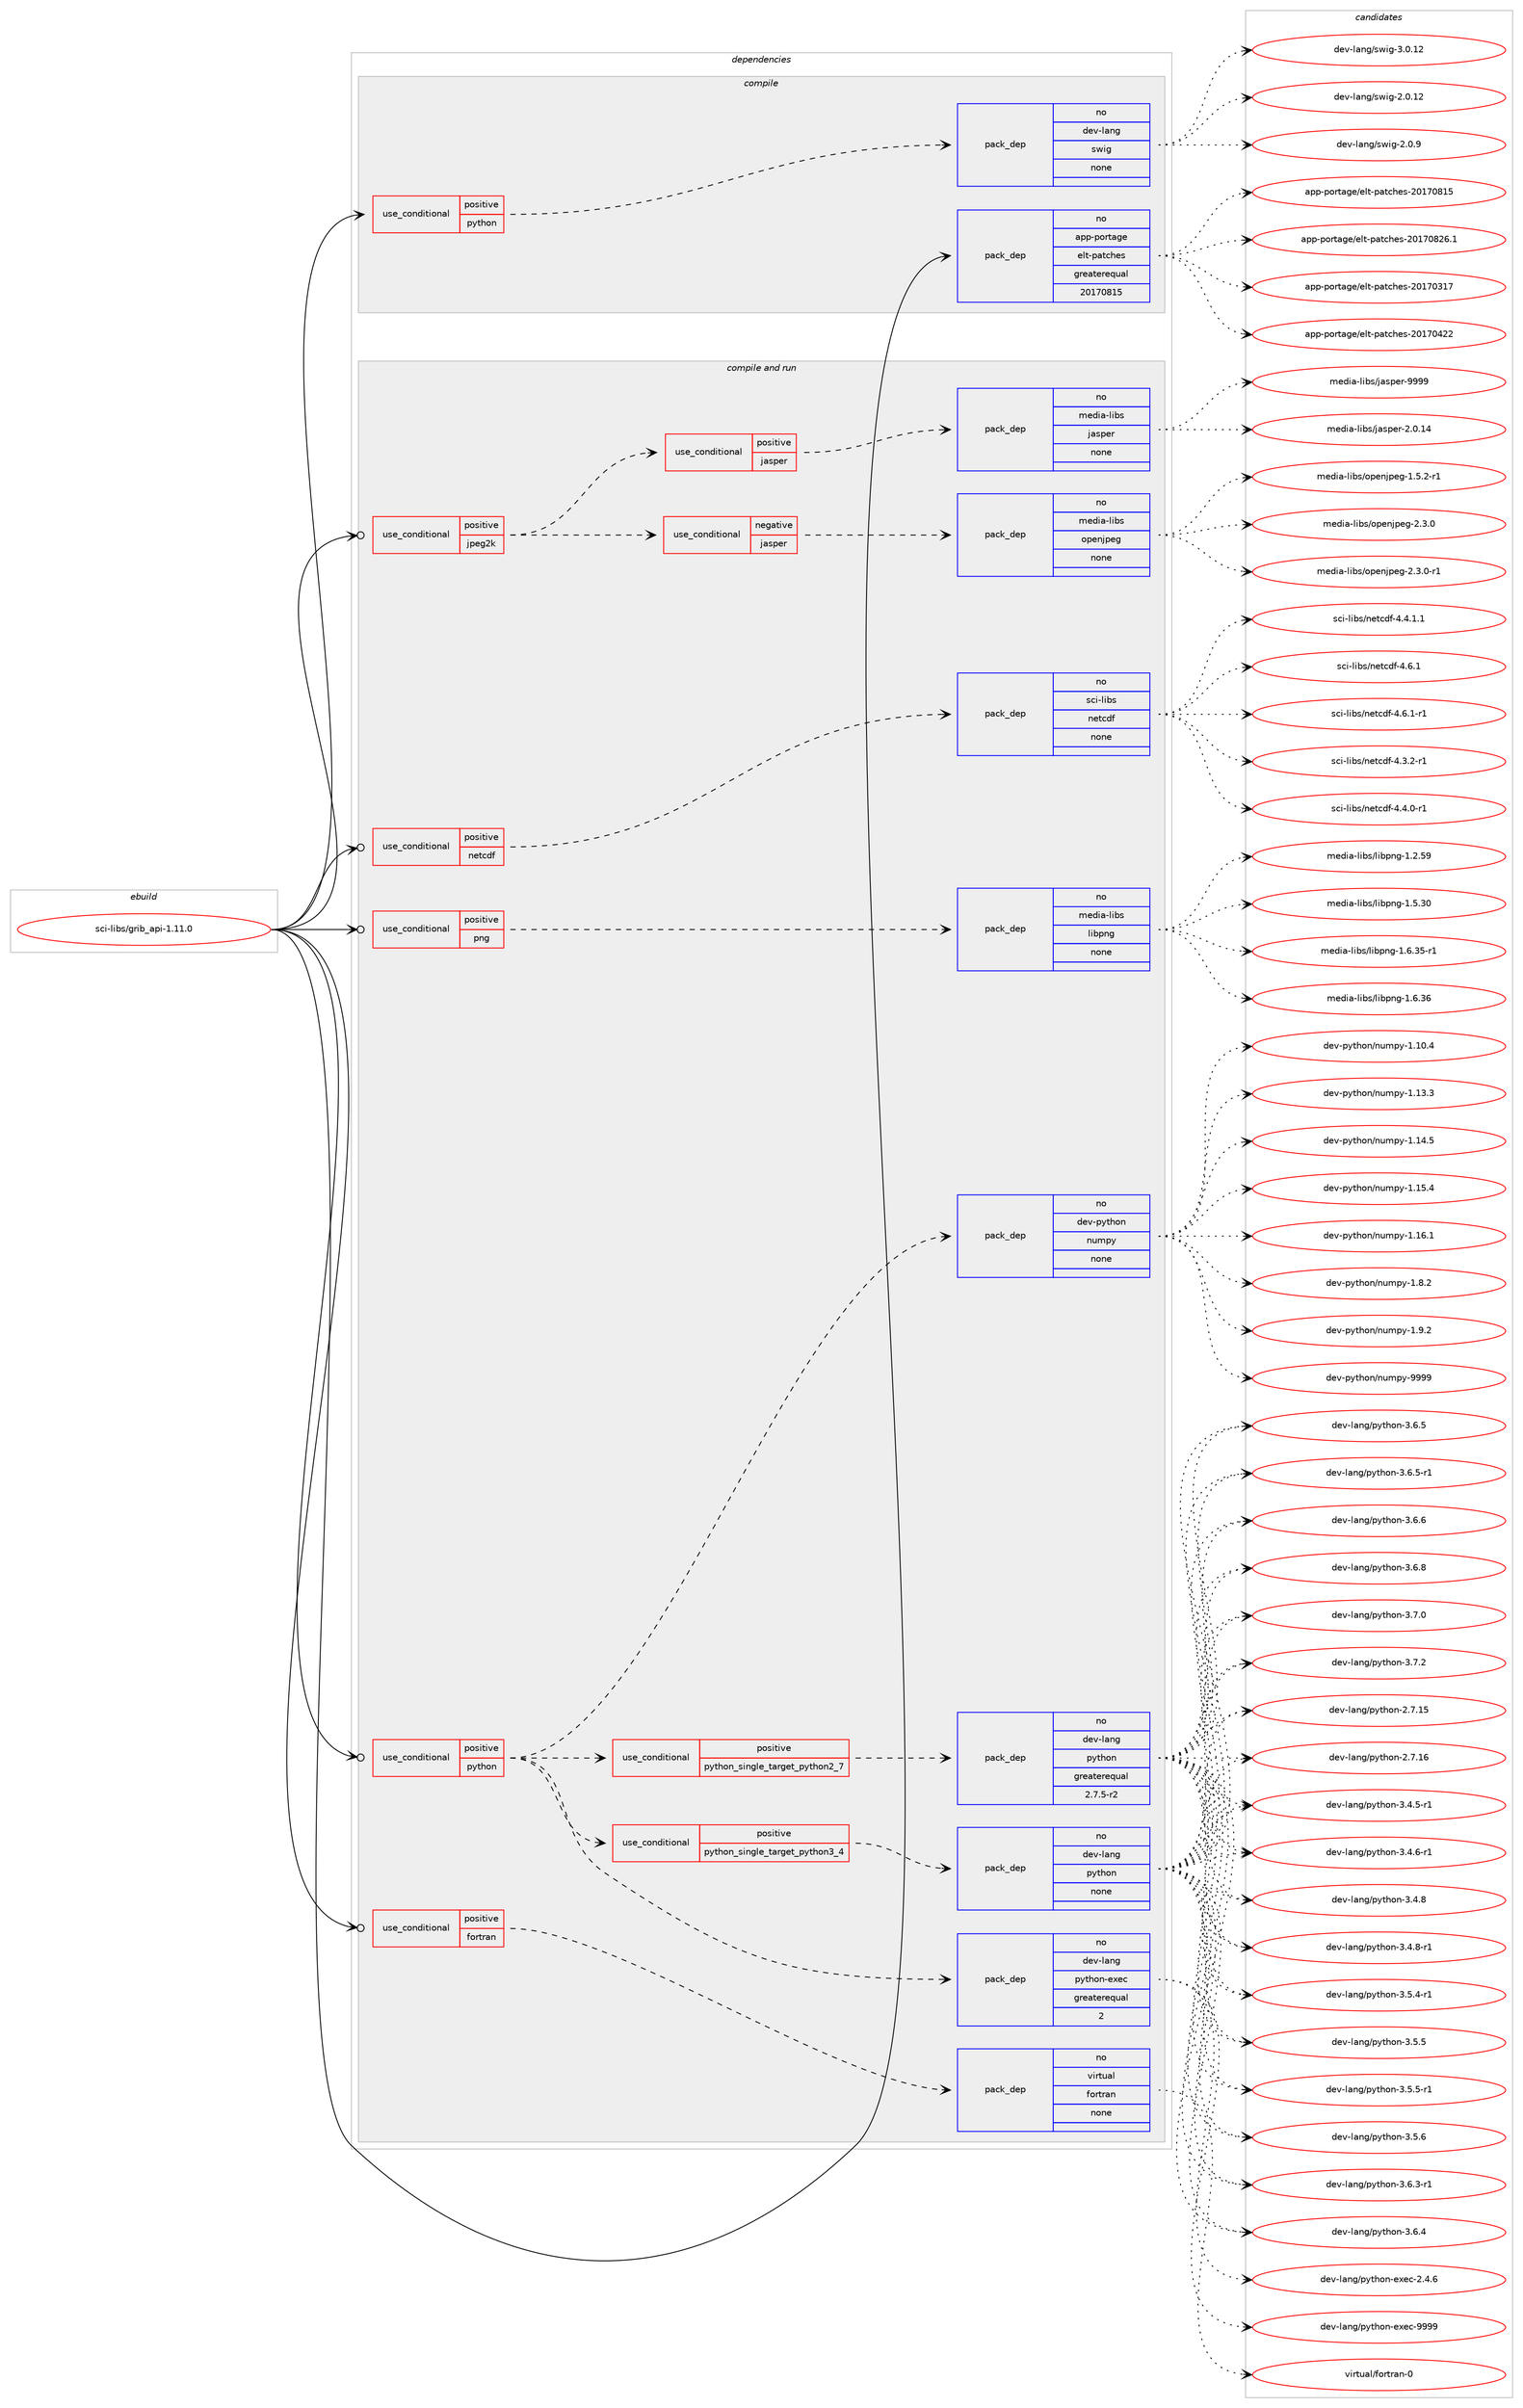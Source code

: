 digraph prolog {

# *************
# Graph options
# *************

newrank=true;
concentrate=true;
compound=true;
graph [rankdir=LR,fontname=Helvetica,fontsize=10,ranksep=1.5];#, ranksep=2.5, nodesep=0.2];
edge  [arrowhead=vee];
node  [fontname=Helvetica,fontsize=10];

# **********
# The ebuild
# **********

subgraph cluster_leftcol {
color=gray;
rank=same;
label=<<i>ebuild</i>>;
id [label="sci-libs/grib_api-1.11.0", color=red, width=4, href="../sci-libs/grib_api-1.11.0.svg"];
}

# ****************
# The dependencies
# ****************

subgraph cluster_midcol {
color=gray;
label=<<i>dependencies</i>>;
subgraph cluster_compile {
fillcolor="#eeeeee";
style=filled;
label=<<i>compile</i>>;
subgraph cond453357 {
dependency1693367 [label=<<TABLE BORDER="0" CELLBORDER="1" CELLSPACING="0" CELLPADDING="4"><TR><TD ROWSPAN="3" CELLPADDING="10">use_conditional</TD></TR><TR><TD>positive</TD></TR><TR><TD>python</TD></TR></TABLE>>, shape=none, color=red];
subgraph pack1212268 {
dependency1693368 [label=<<TABLE BORDER="0" CELLBORDER="1" CELLSPACING="0" CELLPADDING="4" WIDTH="220"><TR><TD ROWSPAN="6" CELLPADDING="30">pack_dep</TD></TR><TR><TD WIDTH="110">no</TD></TR><TR><TD>dev-lang</TD></TR><TR><TD>swig</TD></TR><TR><TD>none</TD></TR><TR><TD></TD></TR></TABLE>>, shape=none, color=blue];
}
dependency1693367:e -> dependency1693368:w [weight=20,style="dashed",arrowhead="vee"];
}
id:e -> dependency1693367:w [weight=20,style="solid",arrowhead="vee"];
subgraph pack1212269 {
dependency1693369 [label=<<TABLE BORDER="0" CELLBORDER="1" CELLSPACING="0" CELLPADDING="4" WIDTH="220"><TR><TD ROWSPAN="6" CELLPADDING="30">pack_dep</TD></TR><TR><TD WIDTH="110">no</TD></TR><TR><TD>app-portage</TD></TR><TR><TD>elt-patches</TD></TR><TR><TD>greaterequal</TD></TR><TR><TD>20170815</TD></TR></TABLE>>, shape=none, color=blue];
}
id:e -> dependency1693369:w [weight=20,style="solid",arrowhead="vee"];
}
subgraph cluster_compileandrun {
fillcolor="#eeeeee";
style=filled;
label=<<i>compile and run</i>>;
subgraph cond453358 {
dependency1693370 [label=<<TABLE BORDER="0" CELLBORDER="1" CELLSPACING="0" CELLPADDING="4"><TR><TD ROWSPAN="3" CELLPADDING="10">use_conditional</TD></TR><TR><TD>positive</TD></TR><TR><TD>fortran</TD></TR></TABLE>>, shape=none, color=red];
subgraph pack1212270 {
dependency1693371 [label=<<TABLE BORDER="0" CELLBORDER="1" CELLSPACING="0" CELLPADDING="4" WIDTH="220"><TR><TD ROWSPAN="6" CELLPADDING="30">pack_dep</TD></TR><TR><TD WIDTH="110">no</TD></TR><TR><TD>virtual</TD></TR><TR><TD>fortran</TD></TR><TR><TD>none</TD></TR><TR><TD></TD></TR></TABLE>>, shape=none, color=blue];
}
dependency1693370:e -> dependency1693371:w [weight=20,style="dashed",arrowhead="vee"];
}
id:e -> dependency1693370:w [weight=20,style="solid",arrowhead="odotvee"];
subgraph cond453359 {
dependency1693372 [label=<<TABLE BORDER="0" CELLBORDER="1" CELLSPACING="0" CELLPADDING="4"><TR><TD ROWSPAN="3" CELLPADDING="10">use_conditional</TD></TR><TR><TD>positive</TD></TR><TR><TD>jpeg2k</TD></TR></TABLE>>, shape=none, color=red];
subgraph cond453360 {
dependency1693373 [label=<<TABLE BORDER="0" CELLBORDER="1" CELLSPACING="0" CELLPADDING="4"><TR><TD ROWSPAN="3" CELLPADDING="10">use_conditional</TD></TR><TR><TD>positive</TD></TR><TR><TD>jasper</TD></TR></TABLE>>, shape=none, color=red];
subgraph pack1212271 {
dependency1693374 [label=<<TABLE BORDER="0" CELLBORDER="1" CELLSPACING="0" CELLPADDING="4" WIDTH="220"><TR><TD ROWSPAN="6" CELLPADDING="30">pack_dep</TD></TR><TR><TD WIDTH="110">no</TD></TR><TR><TD>media-libs</TD></TR><TR><TD>jasper</TD></TR><TR><TD>none</TD></TR><TR><TD></TD></TR></TABLE>>, shape=none, color=blue];
}
dependency1693373:e -> dependency1693374:w [weight=20,style="dashed",arrowhead="vee"];
}
dependency1693372:e -> dependency1693373:w [weight=20,style="dashed",arrowhead="vee"];
subgraph cond453361 {
dependency1693375 [label=<<TABLE BORDER="0" CELLBORDER="1" CELLSPACING="0" CELLPADDING="4"><TR><TD ROWSPAN="3" CELLPADDING="10">use_conditional</TD></TR><TR><TD>negative</TD></TR><TR><TD>jasper</TD></TR></TABLE>>, shape=none, color=red];
subgraph pack1212272 {
dependency1693376 [label=<<TABLE BORDER="0" CELLBORDER="1" CELLSPACING="0" CELLPADDING="4" WIDTH="220"><TR><TD ROWSPAN="6" CELLPADDING="30">pack_dep</TD></TR><TR><TD WIDTH="110">no</TD></TR><TR><TD>media-libs</TD></TR><TR><TD>openjpeg</TD></TR><TR><TD>none</TD></TR><TR><TD></TD></TR></TABLE>>, shape=none, color=blue];
}
dependency1693375:e -> dependency1693376:w [weight=20,style="dashed",arrowhead="vee"];
}
dependency1693372:e -> dependency1693375:w [weight=20,style="dashed",arrowhead="vee"];
}
id:e -> dependency1693372:w [weight=20,style="solid",arrowhead="odotvee"];
subgraph cond453362 {
dependency1693377 [label=<<TABLE BORDER="0" CELLBORDER="1" CELLSPACING="0" CELLPADDING="4"><TR><TD ROWSPAN="3" CELLPADDING="10">use_conditional</TD></TR><TR><TD>positive</TD></TR><TR><TD>netcdf</TD></TR></TABLE>>, shape=none, color=red];
subgraph pack1212273 {
dependency1693378 [label=<<TABLE BORDER="0" CELLBORDER="1" CELLSPACING="0" CELLPADDING="4" WIDTH="220"><TR><TD ROWSPAN="6" CELLPADDING="30">pack_dep</TD></TR><TR><TD WIDTH="110">no</TD></TR><TR><TD>sci-libs</TD></TR><TR><TD>netcdf</TD></TR><TR><TD>none</TD></TR><TR><TD></TD></TR></TABLE>>, shape=none, color=blue];
}
dependency1693377:e -> dependency1693378:w [weight=20,style="dashed",arrowhead="vee"];
}
id:e -> dependency1693377:w [weight=20,style="solid",arrowhead="odotvee"];
subgraph cond453363 {
dependency1693379 [label=<<TABLE BORDER="0" CELLBORDER="1" CELLSPACING="0" CELLPADDING="4"><TR><TD ROWSPAN="3" CELLPADDING="10">use_conditional</TD></TR><TR><TD>positive</TD></TR><TR><TD>png</TD></TR></TABLE>>, shape=none, color=red];
subgraph pack1212274 {
dependency1693380 [label=<<TABLE BORDER="0" CELLBORDER="1" CELLSPACING="0" CELLPADDING="4" WIDTH="220"><TR><TD ROWSPAN="6" CELLPADDING="30">pack_dep</TD></TR><TR><TD WIDTH="110">no</TD></TR><TR><TD>media-libs</TD></TR><TR><TD>libpng</TD></TR><TR><TD>none</TD></TR><TR><TD></TD></TR></TABLE>>, shape=none, color=blue];
}
dependency1693379:e -> dependency1693380:w [weight=20,style="dashed",arrowhead="vee"];
}
id:e -> dependency1693379:w [weight=20,style="solid",arrowhead="odotvee"];
subgraph cond453364 {
dependency1693381 [label=<<TABLE BORDER="0" CELLBORDER="1" CELLSPACING="0" CELLPADDING="4"><TR><TD ROWSPAN="3" CELLPADDING="10">use_conditional</TD></TR><TR><TD>positive</TD></TR><TR><TD>python</TD></TR></TABLE>>, shape=none, color=red];
subgraph cond453365 {
dependency1693382 [label=<<TABLE BORDER="0" CELLBORDER="1" CELLSPACING="0" CELLPADDING="4"><TR><TD ROWSPAN="3" CELLPADDING="10">use_conditional</TD></TR><TR><TD>positive</TD></TR><TR><TD>python_single_target_python2_7</TD></TR></TABLE>>, shape=none, color=red];
subgraph pack1212275 {
dependency1693383 [label=<<TABLE BORDER="0" CELLBORDER="1" CELLSPACING="0" CELLPADDING="4" WIDTH="220"><TR><TD ROWSPAN="6" CELLPADDING="30">pack_dep</TD></TR><TR><TD WIDTH="110">no</TD></TR><TR><TD>dev-lang</TD></TR><TR><TD>python</TD></TR><TR><TD>greaterequal</TD></TR><TR><TD>2.7.5-r2</TD></TR></TABLE>>, shape=none, color=blue];
}
dependency1693382:e -> dependency1693383:w [weight=20,style="dashed",arrowhead="vee"];
}
dependency1693381:e -> dependency1693382:w [weight=20,style="dashed",arrowhead="vee"];
subgraph cond453366 {
dependency1693384 [label=<<TABLE BORDER="0" CELLBORDER="1" CELLSPACING="0" CELLPADDING="4"><TR><TD ROWSPAN="3" CELLPADDING="10">use_conditional</TD></TR><TR><TD>positive</TD></TR><TR><TD>python_single_target_python3_4</TD></TR></TABLE>>, shape=none, color=red];
subgraph pack1212276 {
dependency1693385 [label=<<TABLE BORDER="0" CELLBORDER="1" CELLSPACING="0" CELLPADDING="4" WIDTH="220"><TR><TD ROWSPAN="6" CELLPADDING="30">pack_dep</TD></TR><TR><TD WIDTH="110">no</TD></TR><TR><TD>dev-lang</TD></TR><TR><TD>python</TD></TR><TR><TD>none</TD></TR><TR><TD></TD></TR></TABLE>>, shape=none, color=blue];
}
dependency1693384:e -> dependency1693385:w [weight=20,style="dashed",arrowhead="vee"];
}
dependency1693381:e -> dependency1693384:w [weight=20,style="dashed",arrowhead="vee"];
subgraph pack1212277 {
dependency1693386 [label=<<TABLE BORDER="0" CELLBORDER="1" CELLSPACING="0" CELLPADDING="4" WIDTH="220"><TR><TD ROWSPAN="6" CELLPADDING="30">pack_dep</TD></TR><TR><TD WIDTH="110">no</TD></TR><TR><TD>dev-lang</TD></TR><TR><TD>python-exec</TD></TR><TR><TD>greaterequal</TD></TR><TR><TD>2</TD></TR></TABLE>>, shape=none, color=blue];
}
dependency1693381:e -> dependency1693386:w [weight=20,style="dashed",arrowhead="vee"];
subgraph pack1212278 {
dependency1693387 [label=<<TABLE BORDER="0" CELLBORDER="1" CELLSPACING="0" CELLPADDING="4" WIDTH="220"><TR><TD ROWSPAN="6" CELLPADDING="30">pack_dep</TD></TR><TR><TD WIDTH="110">no</TD></TR><TR><TD>dev-python</TD></TR><TR><TD>numpy</TD></TR><TR><TD>none</TD></TR><TR><TD></TD></TR></TABLE>>, shape=none, color=blue];
}
dependency1693381:e -> dependency1693387:w [weight=20,style="dashed",arrowhead="vee"];
}
id:e -> dependency1693381:w [weight=20,style="solid",arrowhead="odotvee"];
}
subgraph cluster_run {
fillcolor="#eeeeee";
style=filled;
label=<<i>run</i>>;
}
}

# **************
# The candidates
# **************

subgraph cluster_choices {
rank=same;
color=gray;
label=<<i>candidates</i>>;

subgraph choice1212268 {
color=black;
nodesep=1;
choice10010111845108971101034711511910510345504648464950 [label="dev-lang/swig-2.0.12", color=red, width=4,href="../dev-lang/swig-2.0.12.svg"];
choice100101118451089711010347115119105103455046484657 [label="dev-lang/swig-2.0.9", color=red, width=4,href="../dev-lang/swig-2.0.9.svg"];
choice10010111845108971101034711511910510345514648464950 [label="dev-lang/swig-3.0.12", color=red, width=4,href="../dev-lang/swig-3.0.12.svg"];
dependency1693368:e -> choice10010111845108971101034711511910510345504648464950:w [style=dotted,weight="100"];
dependency1693368:e -> choice100101118451089711010347115119105103455046484657:w [style=dotted,weight="100"];
dependency1693368:e -> choice10010111845108971101034711511910510345514648464950:w [style=dotted,weight="100"];
}
subgraph choice1212269 {
color=black;
nodesep=1;
choice97112112451121111141169710310147101108116451129711699104101115455048495548514955 [label="app-portage/elt-patches-20170317", color=red, width=4,href="../app-portage/elt-patches-20170317.svg"];
choice97112112451121111141169710310147101108116451129711699104101115455048495548525050 [label="app-portage/elt-patches-20170422", color=red, width=4,href="../app-portage/elt-patches-20170422.svg"];
choice97112112451121111141169710310147101108116451129711699104101115455048495548564953 [label="app-portage/elt-patches-20170815", color=red, width=4,href="../app-portage/elt-patches-20170815.svg"];
choice971121124511211111411697103101471011081164511297116991041011154550484955485650544649 [label="app-portage/elt-patches-20170826.1", color=red, width=4,href="../app-portage/elt-patches-20170826.1.svg"];
dependency1693369:e -> choice97112112451121111141169710310147101108116451129711699104101115455048495548514955:w [style=dotted,weight="100"];
dependency1693369:e -> choice97112112451121111141169710310147101108116451129711699104101115455048495548525050:w [style=dotted,weight="100"];
dependency1693369:e -> choice97112112451121111141169710310147101108116451129711699104101115455048495548564953:w [style=dotted,weight="100"];
dependency1693369:e -> choice971121124511211111411697103101471011081164511297116991041011154550484955485650544649:w [style=dotted,weight="100"];
}
subgraph choice1212270 {
color=black;
nodesep=1;
choice1181051141161179710847102111114116114971104548 [label="virtual/fortran-0", color=red, width=4,href="../virtual/fortran-0.svg"];
dependency1693371:e -> choice1181051141161179710847102111114116114971104548:w [style=dotted,weight="100"];
}
subgraph choice1212271 {
color=black;
nodesep=1;
choice109101100105974510810598115471069711511210111445504648464952 [label="media-libs/jasper-2.0.14", color=red, width=4,href="../media-libs/jasper-2.0.14.svg"];
choice10910110010597451081059811547106971151121011144557575757 [label="media-libs/jasper-9999", color=red, width=4,href="../media-libs/jasper-9999.svg"];
dependency1693374:e -> choice109101100105974510810598115471069711511210111445504648464952:w [style=dotted,weight="100"];
dependency1693374:e -> choice10910110010597451081059811547106971151121011144557575757:w [style=dotted,weight="100"];
}
subgraph choice1212272 {
color=black;
nodesep=1;
choice109101100105974510810598115471111121011101061121011034549465346504511449 [label="media-libs/openjpeg-1.5.2-r1", color=red, width=4,href="../media-libs/openjpeg-1.5.2-r1.svg"];
choice10910110010597451081059811547111112101110106112101103455046514648 [label="media-libs/openjpeg-2.3.0", color=red, width=4,href="../media-libs/openjpeg-2.3.0.svg"];
choice109101100105974510810598115471111121011101061121011034550465146484511449 [label="media-libs/openjpeg-2.3.0-r1", color=red, width=4,href="../media-libs/openjpeg-2.3.0-r1.svg"];
dependency1693376:e -> choice109101100105974510810598115471111121011101061121011034549465346504511449:w [style=dotted,weight="100"];
dependency1693376:e -> choice10910110010597451081059811547111112101110106112101103455046514648:w [style=dotted,weight="100"];
dependency1693376:e -> choice109101100105974510810598115471111121011101061121011034550465146484511449:w [style=dotted,weight="100"];
}
subgraph choice1212273 {
color=black;
nodesep=1;
choice11599105451081059811547110101116991001024552465146504511449 [label="sci-libs/netcdf-4.3.2-r1", color=red, width=4,href="../sci-libs/netcdf-4.3.2-r1.svg"];
choice11599105451081059811547110101116991001024552465246484511449 [label="sci-libs/netcdf-4.4.0-r1", color=red, width=4,href="../sci-libs/netcdf-4.4.0-r1.svg"];
choice11599105451081059811547110101116991001024552465246494649 [label="sci-libs/netcdf-4.4.1.1", color=red, width=4,href="../sci-libs/netcdf-4.4.1.1.svg"];
choice1159910545108105981154711010111699100102455246544649 [label="sci-libs/netcdf-4.6.1", color=red, width=4,href="../sci-libs/netcdf-4.6.1.svg"];
choice11599105451081059811547110101116991001024552465446494511449 [label="sci-libs/netcdf-4.6.1-r1", color=red, width=4,href="../sci-libs/netcdf-4.6.1-r1.svg"];
dependency1693378:e -> choice11599105451081059811547110101116991001024552465146504511449:w [style=dotted,weight="100"];
dependency1693378:e -> choice11599105451081059811547110101116991001024552465246484511449:w [style=dotted,weight="100"];
dependency1693378:e -> choice11599105451081059811547110101116991001024552465246494649:w [style=dotted,weight="100"];
dependency1693378:e -> choice1159910545108105981154711010111699100102455246544649:w [style=dotted,weight="100"];
dependency1693378:e -> choice11599105451081059811547110101116991001024552465446494511449:w [style=dotted,weight="100"];
}
subgraph choice1212274 {
color=black;
nodesep=1;
choice109101100105974510810598115471081059811211010345494650465357 [label="media-libs/libpng-1.2.59", color=red, width=4,href="../media-libs/libpng-1.2.59.svg"];
choice109101100105974510810598115471081059811211010345494653465148 [label="media-libs/libpng-1.5.30", color=red, width=4,href="../media-libs/libpng-1.5.30.svg"];
choice1091011001059745108105981154710810598112110103454946544651534511449 [label="media-libs/libpng-1.6.35-r1", color=red, width=4,href="../media-libs/libpng-1.6.35-r1.svg"];
choice109101100105974510810598115471081059811211010345494654465154 [label="media-libs/libpng-1.6.36", color=red, width=4,href="../media-libs/libpng-1.6.36.svg"];
dependency1693380:e -> choice109101100105974510810598115471081059811211010345494650465357:w [style=dotted,weight="100"];
dependency1693380:e -> choice109101100105974510810598115471081059811211010345494653465148:w [style=dotted,weight="100"];
dependency1693380:e -> choice1091011001059745108105981154710810598112110103454946544651534511449:w [style=dotted,weight="100"];
dependency1693380:e -> choice109101100105974510810598115471081059811211010345494654465154:w [style=dotted,weight="100"];
}
subgraph choice1212275 {
color=black;
nodesep=1;
choice10010111845108971101034711212111610411111045504655464953 [label="dev-lang/python-2.7.15", color=red, width=4,href="../dev-lang/python-2.7.15.svg"];
choice10010111845108971101034711212111610411111045504655464954 [label="dev-lang/python-2.7.16", color=red, width=4,href="../dev-lang/python-2.7.16.svg"];
choice1001011184510897110103471121211161041111104551465246534511449 [label="dev-lang/python-3.4.5-r1", color=red, width=4,href="../dev-lang/python-3.4.5-r1.svg"];
choice1001011184510897110103471121211161041111104551465246544511449 [label="dev-lang/python-3.4.6-r1", color=red, width=4,href="../dev-lang/python-3.4.6-r1.svg"];
choice100101118451089711010347112121116104111110455146524656 [label="dev-lang/python-3.4.8", color=red, width=4,href="../dev-lang/python-3.4.8.svg"];
choice1001011184510897110103471121211161041111104551465246564511449 [label="dev-lang/python-3.4.8-r1", color=red, width=4,href="../dev-lang/python-3.4.8-r1.svg"];
choice1001011184510897110103471121211161041111104551465346524511449 [label="dev-lang/python-3.5.4-r1", color=red, width=4,href="../dev-lang/python-3.5.4-r1.svg"];
choice100101118451089711010347112121116104111110455146534653 [label="dev-lang/python-3.5.5", color=red, width=4,href="../dev-lang/python-3.5.5.svg"];
choice1001011184510897110103471121211161041111104551465346534511449 [label="dev-lang/python-3.5.5-r1", color=red, width=4,href="../dev-lang/python-3.5.5-r1.svg"];
choice100101118451089711010347112121116104111110455146534654 [label="dev-lang/python-3.5.6", color=red, width=4,href="../dev-lang/python-3.5.6.svg"];
choice1001011184510897110103471121211161041111104551465446514511449 [label="dev-lang/python-3.6.3-r1", color=red, width=4,href="../dev-lang/python-3.6.3-r1.svg"];
choice100101118451089711010347112121116104111110455146544652 [label="dev-lang/python-3.6.4", color=red, width=4,href="../dev-lang/python-3.6.4.svg"];
choice100101118451089711010347112121116104111110455146544653 [label="dev-lang/python-3.6.5", color=red, width=4,href="../dev-lang/python-3.6.5.svg"];
choice1001011184510897110103471121211161041111104551465446534511449 [label="dev-lang/python-3.6.5-r1", color=red, width=4,href="../dev-lang/python-3.6.5-r1.svg"];
choice100101118451089711010347112121116104111110455146544654 [label="dev-lang/python-3.6.6", color=red, width=4,href="../dev-lang/python-3.6.6.svg"];
choice100101118451089711010347112121116104111110455146544656 [label="dev-lang/python-3.6.8", color=red, width=4,href="../dev-lang/python-3.6.8.svg"];
choice100101118451089711010347112121116104111110455146554648 [label="dev-lang/python-3.7.0", color=red, width=4,href="../dev-lang/python-3.7.0.svg"];
choice100101118451089711010347112121116104111110455146554650 [label="dev-lang/python-3.7.2", color=red, width=4,href="../dev-lang/python-3.7.2.svg"];
dependency1693383:e -> choice10010111845108971101034711212111610411111045504655464953:w [style=dotted,weight="100"];
dependency1693383:e -> choice10010111845108971101034711212111610411111045504655464954:w [style=dotted,weight="100"];
dependency1693383:e -> choice1001011184510897110103471121211161041111104551465246534511449:w [style=dotted,weight="100"];
dependency1693383:e -> choice1001011184510897110103471121211161041111104551465246544511449:w [style=dotted,weight="100"];
dependency1693383:e -> choice100101118451089711010347112121116104111110455146524656:w [style=dotted,weight="100"];
dependency1693383:e -> choice1001011184510897110103471121211161041111104551465246564511449:w [style=dotted,weight="100"];
dependency1693383:e -> choice1001011184510897110103471121211161041111104551465346524511449:w [style=dotted,weight="100"];
dependency1693383:e -> choice100101118451089711010347112121116104111110455146534653:w [style=dotted,weight="100"];
dependency1693383:e -> choice1001011184510897110103471121211161041111104551465346534511449:w [style=dotted,weight="100"];
dependency1693383:e -> choice100101118451089711010347112121116104111110455146534654:w [style=dotted,weight="100"];
dependency1693383:e -> choice1001011184510897110103471121211161041111104551465446514511449:w [style=dotted,weight="100"];
dependency1693383:e -> choice100101118451089711010347112121116104111110455146544652:w [style=dotted,weight="100"];
dependency1693383:e -> choice100101118451089711010347112121116104111110455146544653:w [style=dotted,weight="100"];
dependency1693383:e -> choice1001011184510897110103471121211161041111104551465446534511449:w [style=dotted,weight="100"];
dependency1693383:e -> choice100101118451089711010347112121116104111110455146544654:w [style=dotted,weight="100"];
dependency1693383:e -> choice100101118451089711010347112121116104111110455146544656:w [style=dotted,weight="100"];
dependency1693383:e -> choice100101118451089711010347112121116104111110455146554648:w [style=dotted,weight="100"];
dependency1693383:e -> choice100101118451089711010347112121116104111110455146554650:w [style=dotted,weight="100"];
}
subgraph choice1212276 {
color=black;
nodesep=1;
choice10010111845108971101034711212111610411111045504655464953 [label="dev-lang/python-2.7.15", color=red, width=4,href="../dev-lang/python-2.7.15.svg"];
choice10010111845108971101034711212111610411111045504655464954 [label="dev-lang/python-2.7.16", color=red, width=4,href="../dev-lang/python-2.7.16.svg"];
choice1001011184510897110103471121211161041111104551465246534511449 [label="dev-lang/python-3.4.5-r1", color=red, width=4,href="../dev-lang/python-3.4.5-r1.svg"];
choice1001011184510897110103471121211161041111104551465246544511449 [label="dev-lang/python-3.4.6-r1", color=red, width=4,href="../dev-lang/python-3.4.6-r1.svg"];
choice100101118451089711010347112121116104111110455146524656 [label="dev-lang/python-3.4.8", color=red, width=4,href="../dev-lang/python-3.4.8.svg"];
choice1001011184510897110103471121211161041111104551465246564511449 [label="dev-lang/python-3.4.8-r1", color=red, width=4,href="../dev-lang/python-3.4.8-r1.svg"];
choice1001011184510897110103471121211161041111104551465346524511449 [label="dev-lang/python-3.5.4-r1", color=red, width=4,href="../dev-lang/python-3.5.4-r1.svg"];
choice100101118451089711010347112121116104111110455146534653 [label="dev-lang/python-3.5.5", color=red, width=4,href="../dev-lang/python-3.5.5.svg"];
choice1001011184510897110103471121211161041111104551465346534511449 [label="dev-lang/python-3.5.5-r1", color=red, width=4,href="../dev-lang/python-3.5.5-r1.svg"];
choice100101118451089711010347112121116104111110455146534654 [label="dev-lang/python-3.5.6", color=red, width=4,href="../dev-lang/python-3.5.6.svg"];
choice1001011184510897110103471121211161041111104551465446514511449 [label="dev-lang/python-3.6.3-r1", color=red, width=4,href="../dev-lang/python-3.6.3-r1.svg"];
choice100101118451089711010347112121116104111110455146544652 [label="dev-lang/python-3.6.4", color=red, width=4,href="../dev-lang/python-3.6.4.svg"];
choice100101118451089711010347112121116104111110455146544653 [label="dev-lang/python-3.6.5", color=red, width=4,href="../dev-lang/python-3.6.5.svg"];
choice1001011184510897110103471121211161041111104551465446534511449 [label="dev-lang/python-3.6.5-r1", color=red, width=4,href="../dev-lang/python-3.6.5-r1.svg"];
choice100101118451089711010347112121116104111110455146544654 [label="dev-lang/python-3.6.6", color=red, width=4,href="../dev-lang/python-3.6.6.svg"];
choice100101118451089711010347112121116104111110455146544656 [label="dev-lang/python-3.6.8", color=red, width=4,href="../dev-lang/python-3.6.8.svg"];
choice100101118451089711010347112121116104111110455146554648 [label="dev-lang/python-3.7.0", color=red, width=4,href="../dev-lang/python-3.7.0.svg"];
choice100101118451089711010347112121116104111110455146554650 [label="dev-lang/python-3.7.2", color=red, width=4,href="../dev-lang/python-3.7.2.svg"];
dependency1693385:e -> choice10010111845108971101034711212111610411111045504655464953:w [style=dotted,weight="100"];
dependency1693385:e -> choice10010111845108971101034711212111610411111045504655464954:w [style=dotted,weight="100"];
dependency1693385:e -> choice1001011184510897110103471121211161041111104551465246534511449:w [style=dotted,weight="100"];
dependency1693385:e -> choice1001011184510897110103471121211161041111104551465246544511449:w [style=dotted,weight="100"];
dependency1693385:e -> choice100101118451089711010347112121116104111110455146524656:w [style=dotted,weight="100"];
dependency1693385:e -> choice1001011184510897110103471121211161041111104551465246564511449:w [style=dotted,weight="100"];
dependency1693385:e -> choice1001011184510897110103471121211161041111104551465346524511449:w [style=dotted,weight="100"];
dependency1693385:e -> choice100101118451089711010347112121116104111110455146534653:w [style=dotted,weight="100"];
dependency1693385:e -> choice1001011184510897110103471121211161041111104551465346534511449:w [style=dotted,weight="100"];
dependency1693385:e -> choice100101118451089711010347112121116104111110455146534654:w [style=dotted,weight="100"];
dependency1693385:e -> choice1001011184510897110103471121211161041111104551465446514511449:w [style=dotted,weight="100"];
dependency1693385:e -> choice100101118451089711010347112121116104111110455146544652:w [style=dotted,weight="100"];
dependency1693385:e -> choice100101118451089711010347112121116104111110455146544653:w [style=dotted,weight="100"];
dependency1693385:e -> choice1001011184510897110103471121211161041111104551465446534511449:w [style=dotted,weight="100"];
dependency1693385:e -> choice100101118451089711010347112121116104111110455146544654:w [style=dotted,weight="100"];
dependency1693385:e -> choice100101118451089711010347112121116104111110455146544656:w [style=dotted,weight="100"];
dependency1693385:e -> choice100101118451089711010347112121116104111110455146554648:w [style=dotted,weight="100"];
dependency1693385:e -> choice100101118451089711010347112121116104111110455146554650:w [style=dotted,weight="100"];
}
subgraph choice1212277 {
color=black;
nodesep=1;
choice1001011184510897110103471121211161041111104510112010199455046524654 [label="dev-lang/python-exec-2.4.6", color=red, width=4,href="../dev-lang/python-exec-2.4.6.svg"];
choice10010111845108971101034711212111610411111045101120101994557575757 [label="dev-lang/python-exec-9999", color=red, width=4,href="../dev-lang/python-exec-9999.svg"];
dependency1693386:e -> choice1001011184510897110103471121211161041111104510112010199455046524654:w [style=dotted,weight="100"];
dependency1693386:e -> choice10010111845108971101034711212111610411111045101120101994557575757:w [style=dotted,weight="100"];
}
subgraph choice1212278 {
color=black;
nodesep=1;
choice100101118451121211161041111104711011710911212145494649484652 [label="dev-python/numpy-1.10.4", color=red, width=4,href="../dev-python/numpy-1.10.4.svg"];
choice100101118451121211161041111104711011710911212145494649514651 [label="dev-python/numpy-1.13.3", color=red, width=4,href="../dev-python/numpy-1.13.3.svg"];
choice100101118451121211161041111104711011710911212145494649524653 [label="dev-python/numpy-1.14.5", color=red, width=4,href="../dev-python/numpy-1.14.5.svg"];
choice100101118451121211161041111104711011710911212145494649534652 [label="dev-python/numpy-1.15.4", color=red, width=4,href="../dev-python/numpy-1.15.4.svg"];
choice100101118451121211161041111104711011710911212145494649544649 [label="dev-python/numpy-1.16.1", color=red, width=4,href="../dev-python/numpy-1.16.1.svg"];
choice1001011184511212111610411111047110117109112121454946564650 [label="dev-python/numpy-1.8.2", color=red, width=4,href="../dev-python/numpy-1.8.2.svg"];
choice1001011184511212111610411111047110117109112121454946574650 [label="dev-python/numpy-1.9.2", color=red, width=4,href="../dev-python/numpy-1.9.2.svg"];
choice10010111845112121116104111110471101171091121214557575757 [label="dev-python/numpy-9999", color=red, width=4,href="../dev-python/numpy-9999.svg"];
dependency1693387:e -> choice100101118451121211161041111104711011710911212145494649484652:w [style=dotted,weight="100"];
dependency1693387:e -> choice100101118451121211161041111104711011710911212145494649514651:w [style=dotted,weight="100"];
dependency1693387:e -> choice100101118451121211161041111104711011710911212145494649524653:w [style=dotted,weight="100"];
dependency1693387:e -> choice100101118451121211161041111104711011710911212145494649534652:w [style=dotted,weight="100"];
dependency1693387:e -> choice100101118451121211161041111104711011710911212145494649544649:w [style=dotted,weight="100"];
dependency1693387:e -> choice1001011184511212111610411111047110117109112121454946564650:w [style=dotted,weight="100"];
dependency1693387:e -> choice1001011184511212111610411111047110117109112121454946574650:w [style=dotted,weight="100"];
dependency1693387:e -> choice10010111845112121116104111110471101171091121214557575757:w [style=dotted,weight="100"];
}
}

}
